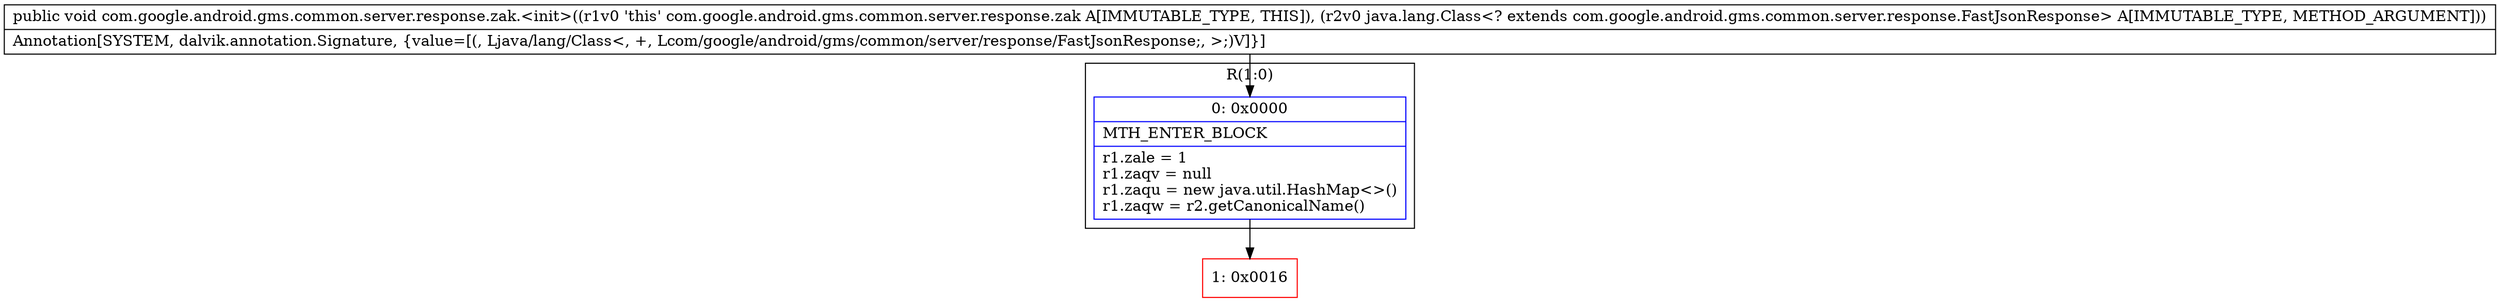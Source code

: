 digraph "CFG forcom.google.android.gms.common.server.response.zak.\<init\>(Ljava\/lang\/Class;)V" {
subgraph cluster_Region_153258562 {
label = "R(1:0)";
node [shape=record,color=blue];
Node_0 [shape=record,label="{0\:\ 0x0000|MTH_ENTER_BLOCK\l|r1.zale = 1\lr1.zaqv = null\lr1.zaqu = new java.util.HashMap\<\>()\lr1.zaqw = r2.getCanonicalName()\l}"];
}
Node_1 [shape=record,color=red,label="{1\:\ 0x0016}"];
MethodNode[shape=record,label="{public void com.google.android.gms.common.server.response.zak.\<init\>((r1v0 'this' com.google.android.gms.common.server.response.zak A[IMMUTABLE_TYPE, THIS]), (r2v0 java.lang.Class\<? extends com.google.android.gms.common.server.response.FastJsonResponse\> A[IMMUTABLE_TYPE, METHOD_ARGUMENT]))  | Annotation[SYSTEM, dalvik.annotation.Signature, \{value=[(, Ljava\/lang\/Class\<, +, Lcom\/google\/android\/gms\/common\/server\/response\/FastJsonResponse;, \>;)V]\}]\l}"];
MethodNode -> Node_0;
Node_0 -> Node_1;
}

